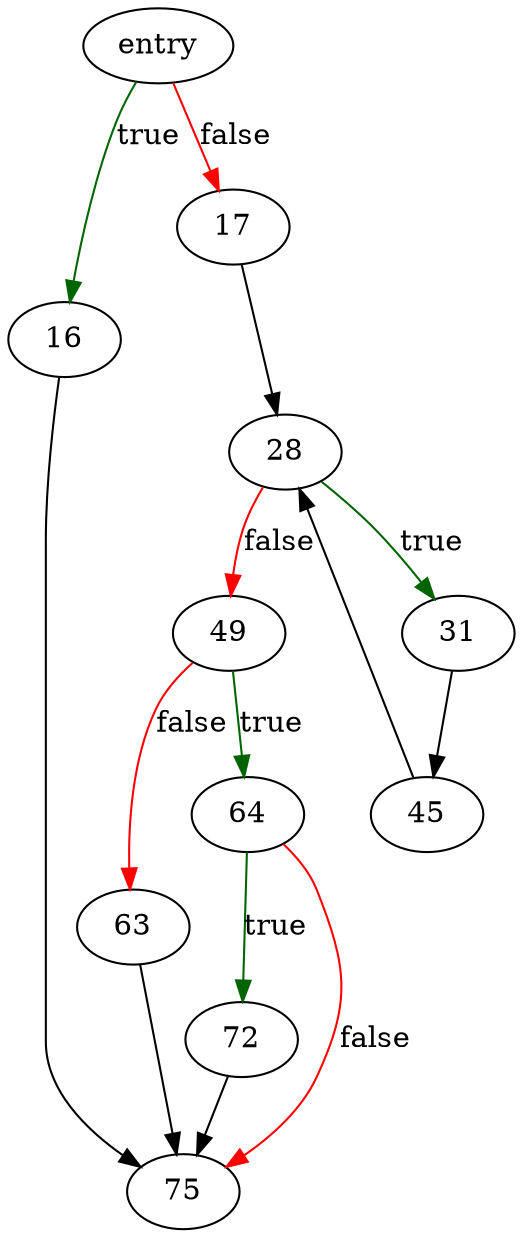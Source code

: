 digraph "reloadTableSchema" {
	// Node definitions.
	3 [label=entry];
	16;
	17;
	28;
	31;
	45;
	49;
	63;
	64;
	72;
	75;

	// Edge definitions.
	3 -> 16 [
		color=darkgreen
		label=true
	];
	3 -> 17 [
		color=red
		label=false
	];
	16 -> 75;
	17 -> 28;
	28 -> 31 [
		color=darkgreen
		label=true
	];
	28 -> 49 [
		color=red
		label=false
	];
	31 -> 45;
	45 -> 28;
	49 -> 63 [
		color=red
		label=false
	];
	49 -> 64 [
		color=darkgreen
		label=true
	];
	63 -> 75;
	64 -> 72 [
		color=darkgreen
		label=true
	];
	64 -> 75 [
		color=red
		label=false
	];
	72 -> 75;
}